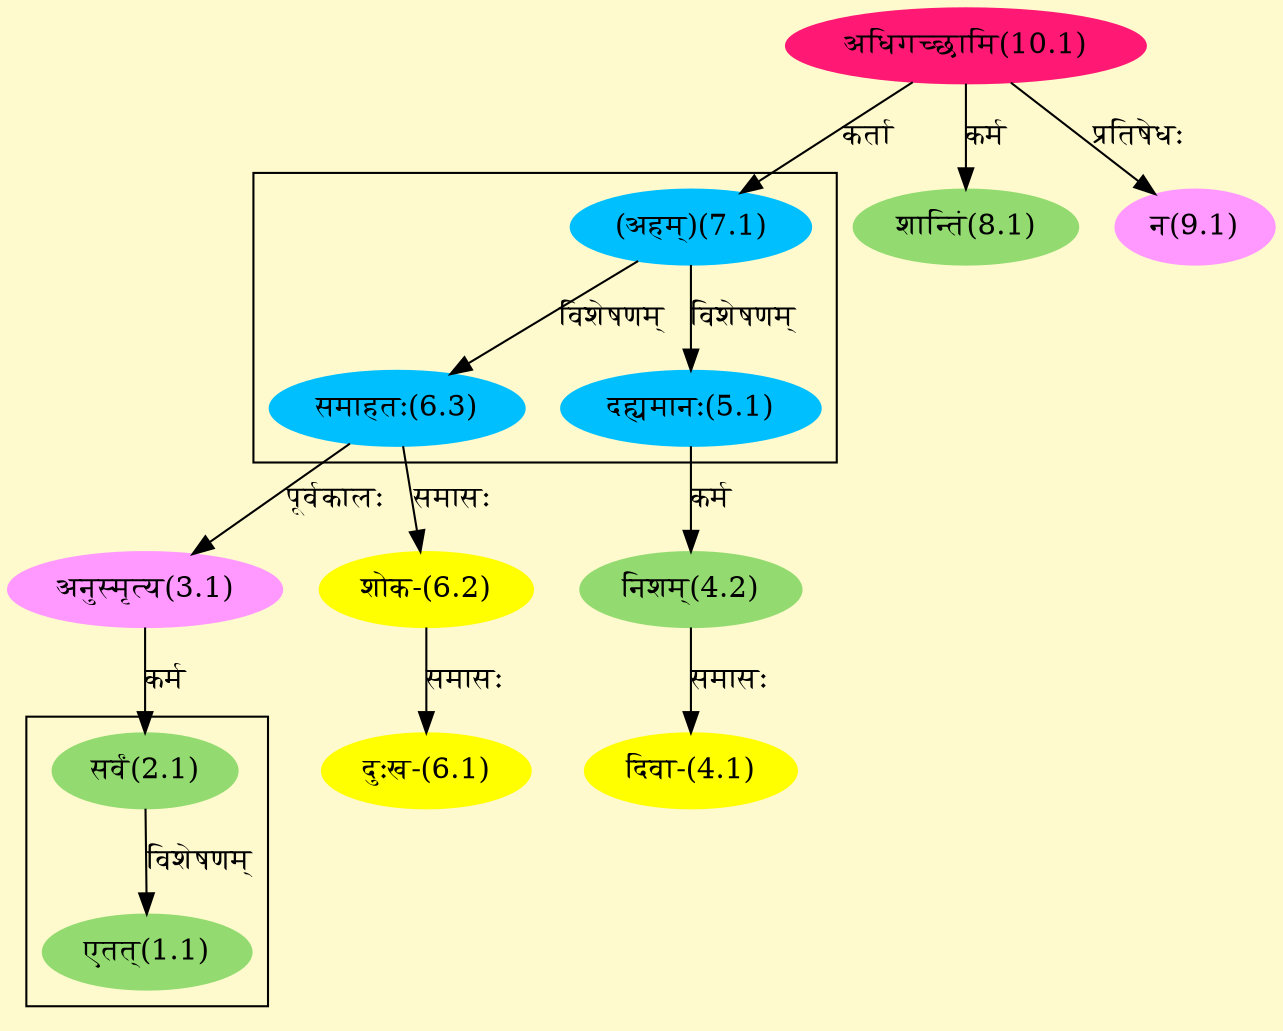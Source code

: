 digraph G{
rankdir=BT;
 compound=true;
 bgcolor="lemonchiffon1";

subgraph cluster_1{
Node1_1 [style=filled, color="#93DB70" label = "एतत्(1.1)"]
Node2_1 [style=filled, color="#93DB70" label = "सर्वं(2.1)"]

}

subgraph cluster_2{
Node5_1 [style=filled, color="#00BFFF" label = "दह्यमानः(5.1)"]
Node7_1 [style=filled, color="#00BFFF" label = "(अहम्)(7.1)"]
Node6_3 [style=filled, color="#00BFFF" label = "समाहतः(6.3)"]

}
Node2_1 [style=filled, color="#93DB70" label = "सर्वं(2.1)"]
Node3_1 [style=filled, color="#FF99FF" label = "अनुस्मृत्य(3.1)"]
Node6_3 [style=filled, color="#00BFFF" label = "समाहतः(6.3)"]
Node4_1 [style=filled, color="#FFFF00" label = "दिवा-(4.1)"]
Node4_2 [style=filled, color="#93DB70" label = "निशम्(4.2)"]
Node5_1 [style=filled, color="#00BFFF" label = "दह्यमानः(5.1)"]
Node6_1 [style=filled, color="#FFFF00" label = "दुःख-(6.1)"]
Node6_2 [style=filled, color="#FFFF00" label = "शोक-(6.2)"]
Node7_1 [style=filled, color="#00BFFF" label = "(अहम्)(7.1)"]
Node10_1 [style=filled, color="#FF1975" label = "अधिगच्छामि(10.1)"]
Node8_1 [style=filled, color="#93DB70" label = "शान्तिं(8.1)"]
Node9_1 [style=filled, color="#FF99FF" label = "न(9.1)"]
/* Start of Relations section */

Node1_1 -> Node2_1 [  label="विशेषणम्"  dir="back" ]
Node2_1 -> Node3_1 [  label="कर्म"  dir="back" ]
Node3_1 -> Node6_3 [  label="पूर्वकालः"  dir="back" ]
Node4_1 -> Node4_2 [  label="समासः"  dir="back" ]
Node4_2 -> Node5_1 [  label="कर्म"  dir="back" ]
Node5_1 -> Node7_1 [  label="विशेषणम्"  dir="back" ]
Node6_1 -> Node6_2 [  label="समासः"  dir="back" ]
Node6_2 -> Node6_3 [  label="समासः"  dir="back" ]
Node6_3 -> Node7_1 [  label="विशेषणम्"  dir="back" ]
Node7_1 -> Node10_1 [  label="कर्ता"  dir="back" ]
Node8_1 -> Node10_1 [  label="कर्म"  dir="back" ]
Node9_1 -> Node10_1 [  label="प्रतिषेधः"  dir="back" ]
}
